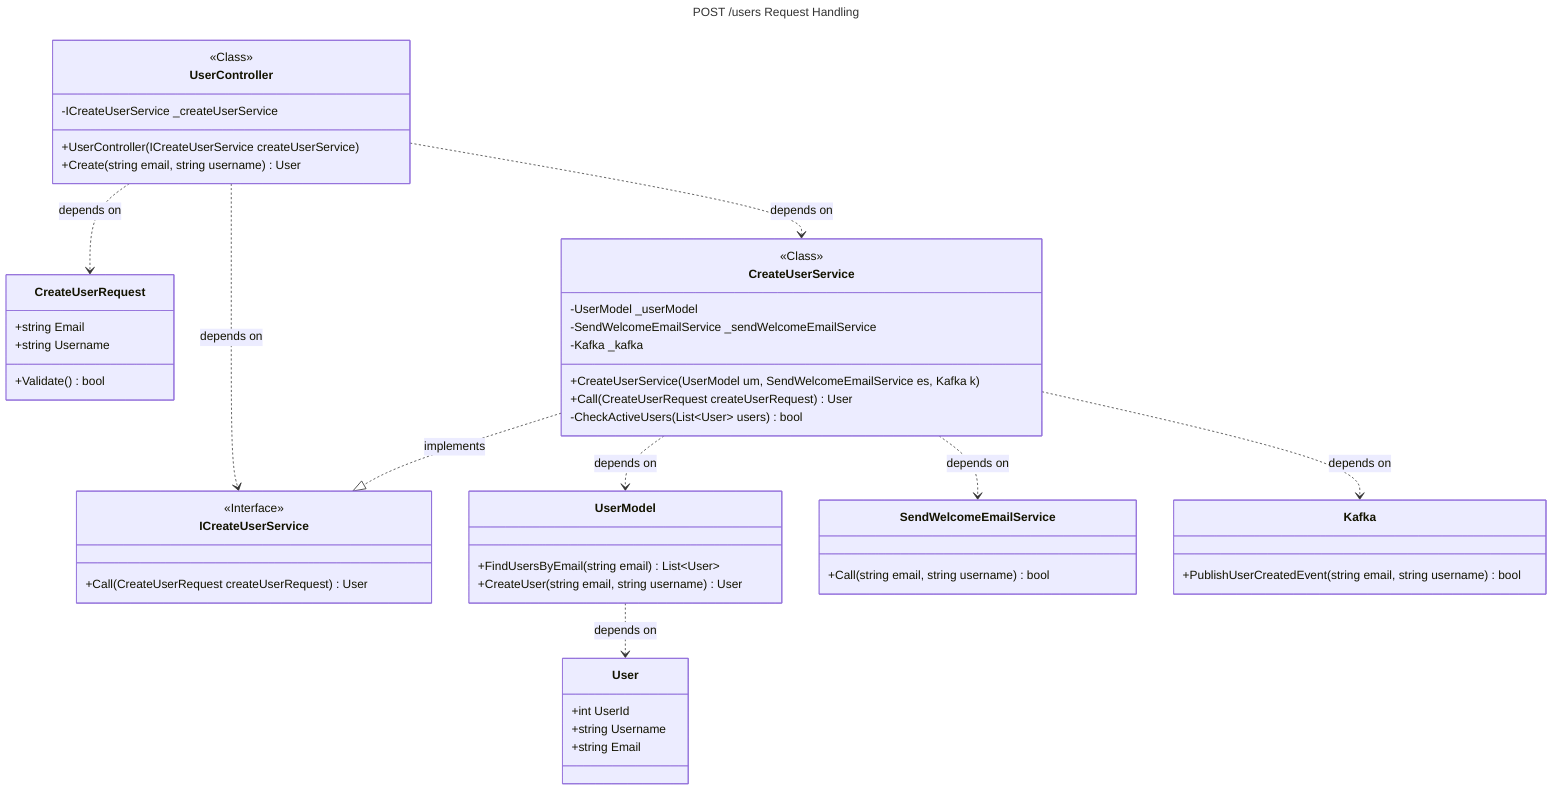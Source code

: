 ---
title: POST /users Request Handling
---
classDiagram
    class UserController {
        <<Class>>
        -ICreateUserService _createUserService
        +UserController(ICreateUserService createUserService)
        +Create(string email, string username) User
    }
    class ICreateUserService {
        <<Interface>>
        +Call(CreateUserRequest createUserRequest) User
    }
    class CreateUserRequest {
        +string Email
        +string Username
        +Validate() bool
    }
    class CreateUserService {
        <<Class>>
        -UserModel _userModel
        -SendWelcomeEmailService _sendWelcomeEmailService
        -Kafka _kafka
        +CreateUserService(UserModel um, SendWelcomeEmailService es, Kafka k)
        +Call(CreateUserRequest createUserRequest) User
        -CheckActiveUsers(List~User~ users) bool
    }
    class UserModel {
        +FindUsersByEmail(string email) List~User~
        +CreateUser(string email, string username) User
    }
    class User {
        +int UserId
        +string Username
        +string Email

    }
    class SendWelcomeEmailService {
        +Call(string email, string username) bool
    }
    class Kafka {
        +PublishUserCreatedEvent(string email, string username) bool
    }
    UserController ..> ICreateUserService: depends on
    CreateUserService ..|> ICreateUserService: implements
    UserController ..> CreateUserRequest: depends on
    UserController ..> CreateUserService: depends on
    CreateUserService ..> UserModel: depends on
    UserModel ..> User: depends on
    CreateUserService ..> SendWelcomeEmailService: depends on
    CreateUserService ..> Kafka: depends on